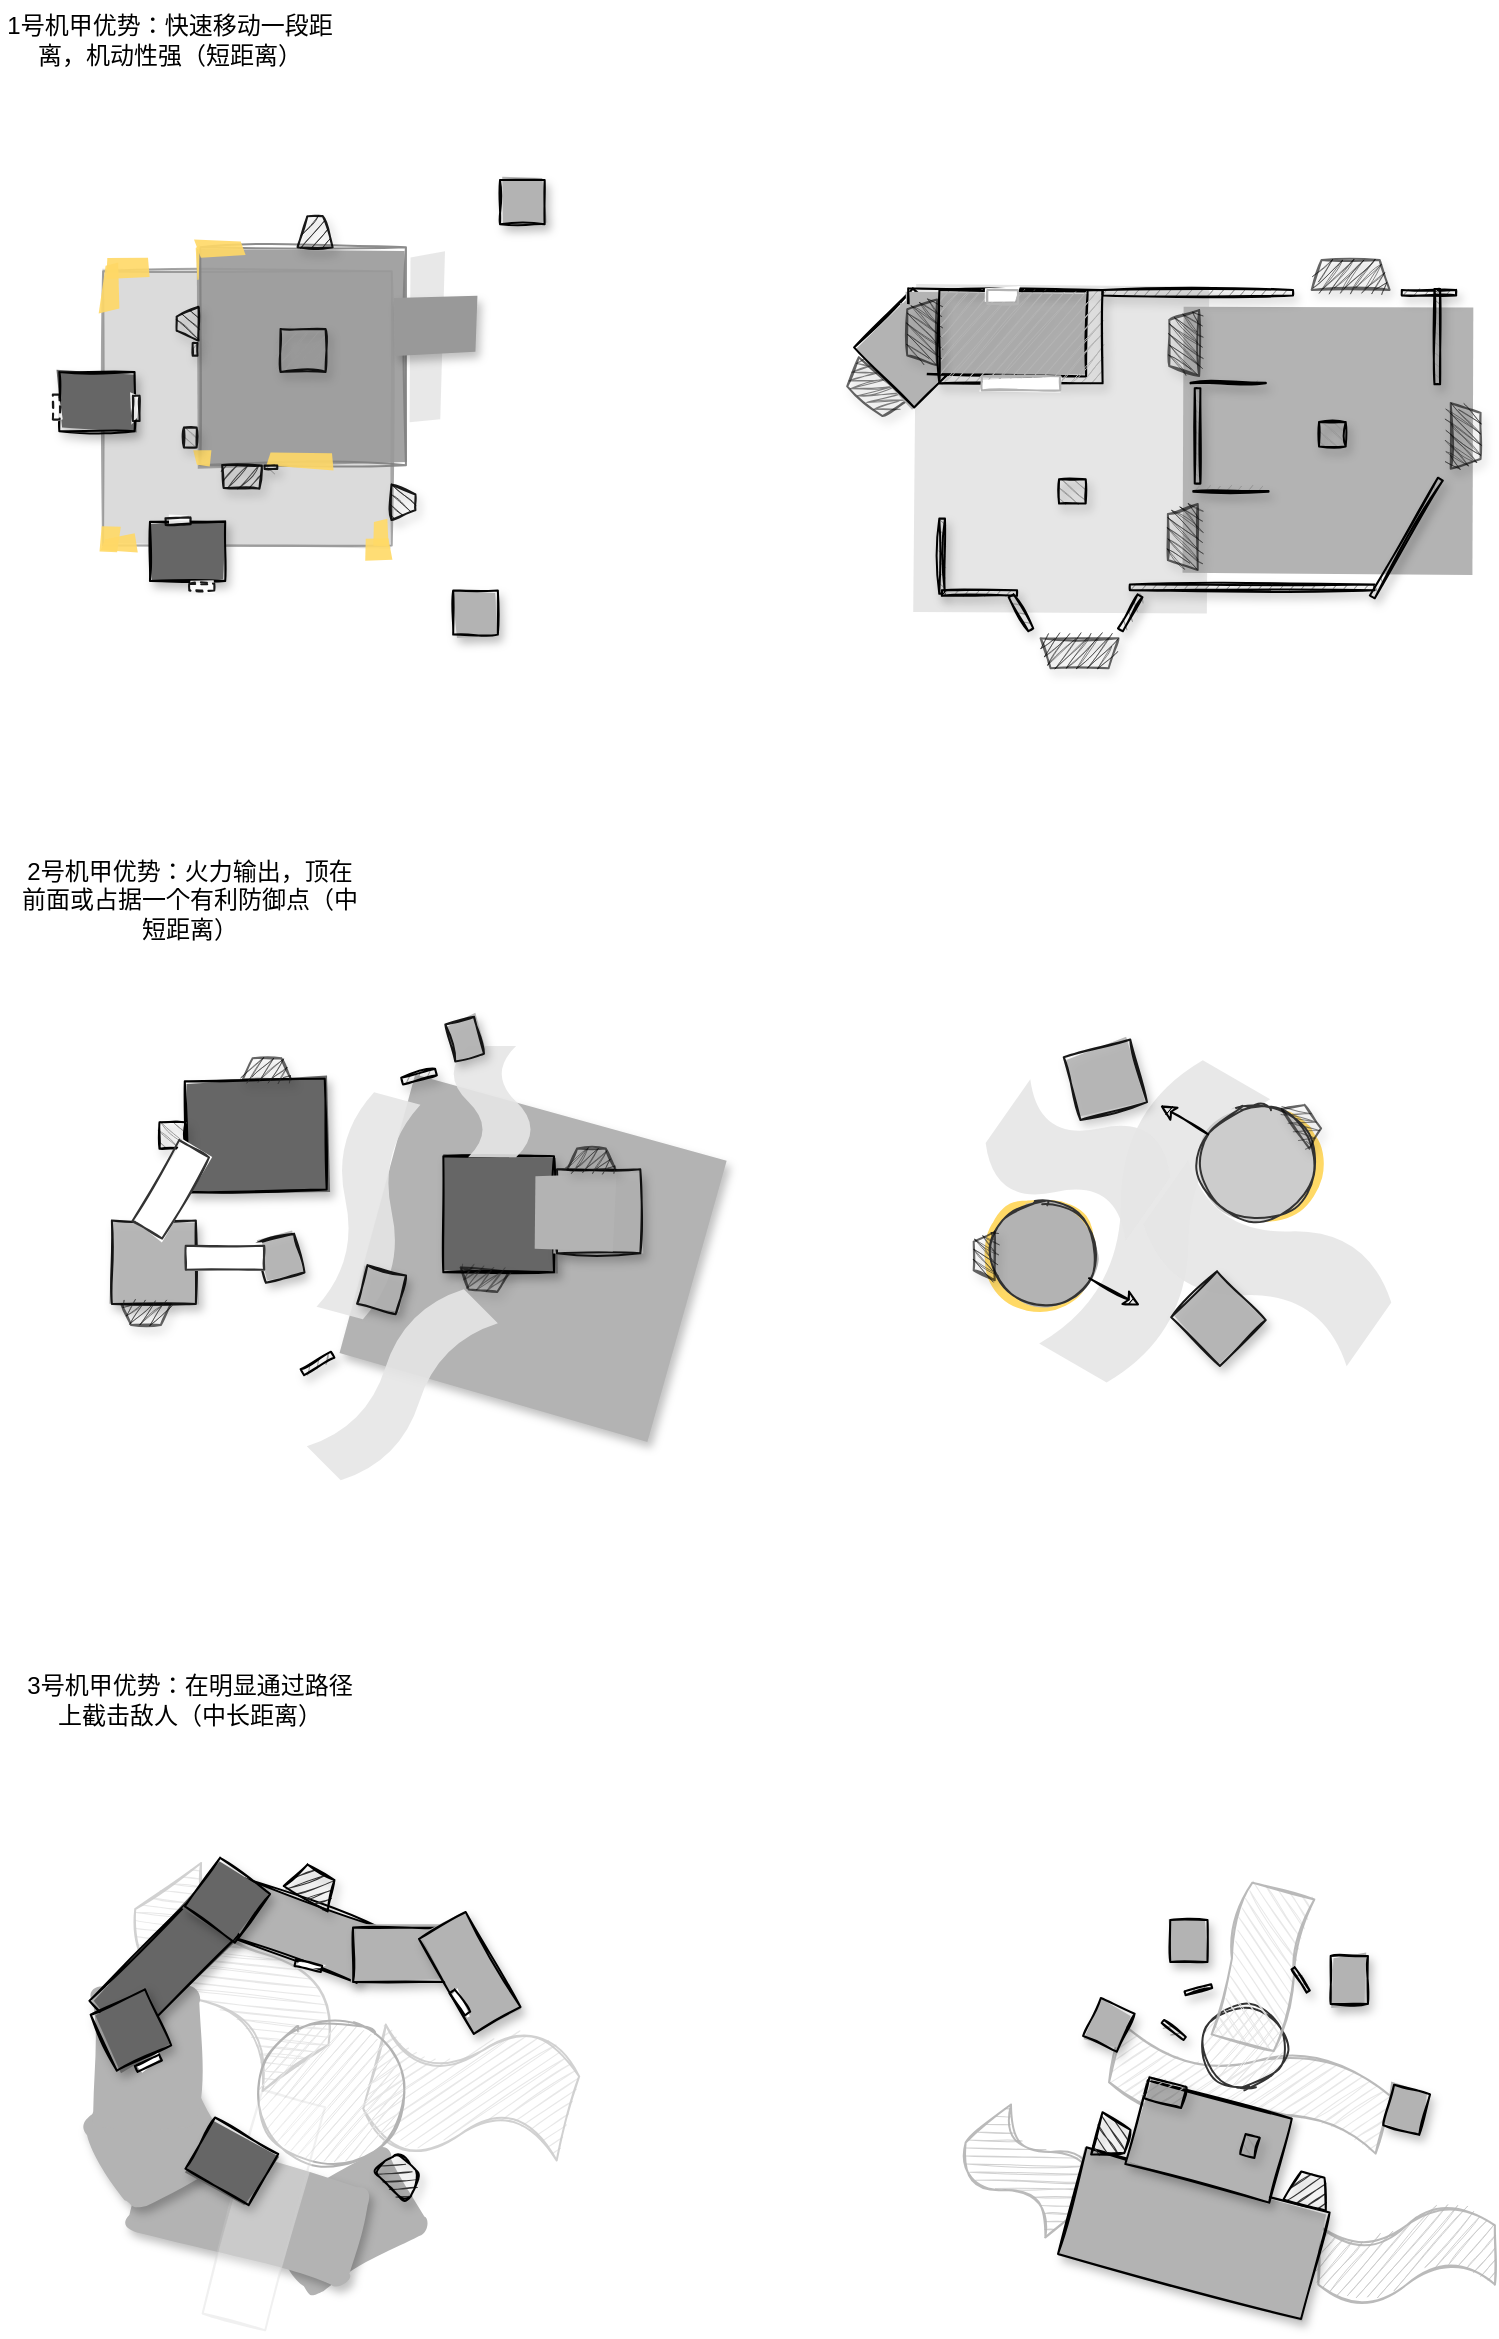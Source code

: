 <mxfile version="13.10.3" type="github">
  <diagram id="uRrmPMn6hUeJW47O7ZRB" name="Page-1">
    <mxGraphModel dx="654" dy="363" grid="1" gridSize="10" guides="1" tooltips="1" connect="1" arrows="1" fold="1" page="1" pageScale="1" pageWidth="850" pageHeight="1100" math="0" shadow="0">
      <root>
        <mxCell id="0" />
        <mxCell id="1" parent="0" />
        <mxCell id="pdZLlbREcnwkes0TjbXj-19" value="3号机甲优势：在明显通过路径上截击敌人（中长距离）" style="text;html=1;strokeColor=none;fillColor=none;align=center;verticalAlign=middle;whiteSpace=wrap;rounded=0;" parent="1" vertex="1">
          <mxGeometry x="50" y="920" width="170" height="40" as="geometry" />
        </mxCell>
        <mxCell id="pdZLlbREcnwkes0TjbXj-83" value="1号机甲优势：快速移动一段距离，机动性强（短距离）" style="text;html=1;strokeColor=none;fillColor=none;align=center;verticalAlign=middle;whiteSpace=wrap;rounded=0;" parent="1" vertex="1">
          <mxGeometry x="40" y="90" width="170" height="40" as="geometry" />
        </mxCell>
        <mxCell id="pdZLlbREcnwkes0TjbXj-182" value="" style="group" parent="1" vertex="1" connectable="0">
          <mxGeometry x="66.33" y="158.08" width="453.67" height="311.92" as="geometry" />
        </mxCell>
        <mxCell id="pdZLlbREcnwkes0TjbXj-73" value="" style="rounded=0;whiteSpace=wrap;html=1;sketch=1;fillStyle=solid;shadow=0;strokeWidth=1;fillColor=#CCCCCC;strokeColor=#808080;rotation=0;opacity=70;" parent="pdZLlbREcnwkes0TjbXj-182" vertex="1">
          <mxGeometry x="25.203" y="67.601" width="144.336" height="137.049" as="geometry" />
        </mxCell>
        <mxCell id="pdZLlbREcnwkes0TjbXj-84" value="" style="shape=trapezoid;perimeter=trapezoidPerimeter;whiteSpace=wrap;html=1;fixedSize=1;strokeWidth=1;sketch=1;shadow=1;rotation=90;fillStyle=hachure;size=4.945;fillColor=#333333;opacity=90;" parent="pdZLlbREcnwkes0TjbXj-182" vertex="1">
          <mxGeometry x="166.539" y="177.079" width="17.723" height="11.984" as="geometry" />
        </mxCell>
        <mxCell id="pdZLlbREcnwkes0TjbXj-88" value="" style="rounded=0;whiteSpace=wrap;html=1;sketch=1;fillStyle=solid;shadow=1;strokeWidth=1;fillColor=#666666;" parent="pdZLlbREcnwkes0TjbXj-182" vertex="1">
          <mxGeometry x="3.317" y="117.889" width="37.641" height="29.601" as="geometry" />
        </mxCell>
        <mxCell id="pdZLlbREcnwkes0TjbXj-89" value="" style="rounded=0;whiteSpace=wrap;html=1;sketch=1;fillStyle=solid;shadow=1;strokeWidth=1;fillColor=#666666;" parent="pdZLlbREcnwkes0TjbXj-182" vertex="1">
          <mxGeometry x="48.645" y="192.802" width="37.641" height="29.601" as="geometry" />
        </mxCell>
        <mxCell id="pdZLlbREcnwkes0TjbXj-93" value="" style="rounded=0;whiteSpace=wrap;html=1;sketch=1;fillStyle=solid;shadow=0;strokeWidth=1;strokeColor=#808080;rotation=0;opacity=90;fillColor=#999999;" parent="pdZLlbREcnwkes0TjbXj-182" vertex="1">
          <mxGeometry x="73.77" y="55.529" width="102.873" height="109.015" as="geometry" />
        </mxCell>
        <mxCell id="pdZLlbREcnwkes0TjbXj-91" value="" style="shape=trapezoid;perimeter=trapezoidPerimeter;whiteSpace=wrap;html=1;fixedSize=1;strokeWidth=1;sketch=1;shadow=1;rotation=-90;fillStyle=hachure;size=4.945;fillColor=#333333;opacity=90;" parent="pdZLlbREcnwkes0TjbXj-182" vertex="1">
          <mxGeometry x="59.03" y="88.275" width="16.871" height="10.974" as="geometry" />
        </mxCell>
        <mxCell id="pdZLlbREcnwkes0TjbXj-94" value="" style="shape=trapezoid;perimeter=trapezoidPerimeter;whiteSpace=wrap;html=1;fixedSize=1;strokeWidth=1;sketch=1;shadow=1;rotation=-179;fillStyle=hachure;size=0.959;fillColor=#333333;opacity=90;" parent="pdZLlbREcnwkes0TjbXj-182" vertex="1">
          <mxGeometry x="84.641" y="164.543" width="19.819" height="11.537" as="geometry" />
        </mxCell>
        <mxCell id="pdZLlbREcnwkes0TjbXj-97" value="" style="shape=trapezoid;perimeter=trapezoidPerimeter;whiteSpace=wrap;html=1;fixedSize=1;strokeWidth=1;sketch=1;shadow=1;rotation=0;fillStyle=hachure;size=4.945;fillColor=#333333;opacity=90;" parent="pdZLlbREcnwkes0TjbXj-182" vertex="1">
          <mxGeometry x="122.43" y="40" width="17.57" height="15.53" as="geometry" />
        </mxCell>
        <mxCell id="pdZLlbREcnwkes0TjbXj-98" value="" style="rounded=0;whiteSpace=wrap;html=1;shadow=0;sketch=1;rotation=90;opacity=90;fillStyle=solid;fillColor=#FFFFFF;dashed=1;" parent="pdZLlbREcnwkes0TjbXj-182" vertex="1">
          <mxGeometry x="-4.497" y="133.75" width="12.545" height="3.389" as="geometry" />
        </mxCell>
        <mxCell id="pdZLlbREcnwkes0TjbXj-99" value="" style="rounded=0;whiteSpace=wrap;html=1;shadow=0;sketch=1;rotation=-180;opacity=90;fillStyle=solid;fillColor=#FFFFFF;dashed=1;" parent="pdZLlbREcnwkes0TjbXj-182" vertex="1">
          <mxGeometry x="68.293" y="223.758" width="12.545" height="3.389" as="geometry" />
        </mxCell>
        <mxCell id="pdZLlbREcnwkes0TjbXj-101" value="" style="rounded=0;whiteSpace=wrap;html=1;shadow=0;sketch=1;strokeColor=none;rotation=-90;fillStyle=solid;opacity=90;fillColor=#E6E6E6;" parent="pdZLlbREcnwkes0TjbXj-182" vertex="1">
          <mxGeometry x="144.677" y="92.809" width="84.091" height="17.285" as="geometry" />
        </mxCell>
        <mxCell id="pdZLlbREcnwkes0TjbXj-87" value="" style="rounded=0;whiteSpace=wrap;html=1;shadow=1;sketch=1;fillStyle=solid;strokeWidth=1;fillColor=#999999;strokeColor=none;" parent="pdZLlbREcnwkes0TjbXj-182" vertex="1">
          <mxGeometry x="169.539" y="80.202" width="42.621" height="29.553" as="geometry" />
        </mxCell>
        <mxCell id="pdZLlbREcnwkes0TjbXj-102" value="" style="rounded=0;whiteSpace=wrap;html=1;shadow=0;sketch=1;rotation=0;fillStyle=solid;strokeColor=none;fillColor=#FFD966;opacity=90;" parent="pdZLlbREcnwkes0TjbXj-182" vertex="1">
          <mxGeometry x="25.338" y="62.307" width="23.442" height="8.751" as="geometry" />
        </mxCell>
        <mxCell id="pdZLlbREcnwkes0TjbXj-103" value="" style="rounded=0;whiteSpace=wrap;html=1;shadow=0;sketch=1;rotation=90;fillStyle=solid;strokeColor=none;fillColor=#FFD966;opacity=90;" parent="pdZLlbREcnwkes0TjbXj-182" vertex="1">
          <mxGeometry x="17.517" y="71.058" width="23.442" height="8.751" as="geometry" />
        </mxCell>
        <mxCell id="pdZLlbREcnwkes0TjbXj-106" value="" style="rounded=0;whiteSpace=wrap;html=1;shadow=0;sketch=1;rotation=90;fillStyle=solid;strokeColor=none;fillColor=#FFD966;opacity=90;" parent="pdZLlbREcnwkes0TjbXj-182" vertex="1">
          <mxGeometry x="22.497" y="197.554" width="13.49" height="8.751" as="geometry" />
        </mxCell>
        <mxCell id="pdZLlbREcnwkes0TjbXj-107" value="" style="rounded=0;whiteSpace=wrap;html=1;shadow=0;sketch=1;rotation=-1;fillStyle=solid;strokeColor=none;fillColor=#FFD966;opacity=90;" parent="pdZLlbREcnwkes0TjbXj-182" vertex="1">
          <mxGeometry x="24.621" y="199.634" width="17.056" height="8.751" as="geometry" />
        </mxCell>
        <mxCell id="pdZLlbREcnwkes0TjbXj-108" value="" style="rounded=0;whiteSpace=wrap;html=1;shadow=0;sketch=1;rotation=90;fillStyle=solid;strokeColor=none;fillColor=#FFD966;opacity=90;" parent="pdZLlbREcnwkes0TjbXj-182" vertex="1">
          <mxGeometry x="71.14" y="157.43" width="7.71" height="8.75" as="geometry" />
        </mxCell>
        <mxCell id="pdZLlbREcnwkes0TjbXj-109" value="" style="rounded=0;whiteSpace=wrap;html=1;shadow=0;sketch=1;rotation=0;fillStyle=solid;strokeColor=none;fillColor=#FFD966;opacity=90;" parent="pdZLlbREcnwkes0TjbXj-182" vertex="1">
          <mxGeometry x="108.27" y="160" width="31.73" height="6.18" as="geometry" />
        </mxCell>
        <mxCell id="pdZLlbREcnwkes0TjbXj-110" value="" style="rounded=0;whiteSpace=wrap;html=1;shadow=0;sketch=1;rotation=0;fillStyle=solid;strokeColor=none;fillColor=#FFD966;opacity=90;" parent="pdZLlbREcnwkes0TjbXj-182" vertex="1">
          <mxGeometry x="72.44" y="52.41" width="23.44" height="6.44" as="geometry" />
        </mxCell>
        <mxCell id="pdZLlbREcnwkes0TjbXj-111" value="" style="rounded=0;whiteSpace=wrap;html=1;shadow=0;sketch=1;rotation=90;fillStyle=solid;strokeColor=none;fillColor=#FFD966;opacity=90;" parent="pdZLlbREcnwkes0TjbXj-182" vertex="1">
          <mxGeometry x="63.83" y="62.31" width="18.8" height="3.47" as="geometry" />
        </mxCell>
        <mxCell id="pdZLlbREcnwkes0TjbXj-112" value="" style="rounded=0;whiteSpace=wrap;html=1;shadow=0;sketch=1;rotation=-1;fillStyle=solid;strokeColor=none;fillColor=#FFD966;opacity=90;" parent="pdZLlbREcnwkes0TjbXj-182" vertex="1">
          <mxGeometry x="155.332" y="201.471" width="14.207" height="8.751" as="geometry" />
        </mxCell>
        <mxCell id="pdZLlbREcnwkes0TjbXj-113" value="" style="rounded=0;whiteSpace=wrap;html=1;shadow=0;sketch=1;rotation=90;fillStyle=solid;strokeColor=none;fillColor=#FFD966;opacity=90;" parent="pdZLlbREcnwkes0TjbXj-182" vertex="1">
          <mxGeometry x="157.819" y="195.235" width="14.207" height="8.751" as="geometry" />
        </mxCell>
        <mxCell id="pdZLlbREcnwkes0TjbXj-115" value="" style="rounded=0;whiteSpace=wrap;html=1;shadow=1;glass=0;sketch=1;strokeColor=#000000;fillColor=#999999;gradientColor=none;rotation=-90;direction=west;opacity=90;" parent="pdZLlbREcnwkes0TjbXj-182" vertex="1">
          <mxGeometry x="108.27" y="162.38" width="1.73" height="6.38" as="geometry" />
        </mxCell>
        <mxCell id="pdZLlbREcnwkes0TjbXj-116" value="" style="rounded=0;whiteSpace=wrap;html=1;shadow=1;glass=0;sketch=1;strokeColor=#000000;fillColor=#999999;gradientColor=none;rotation=0;direction=west;opacity=90;" parent="pdZLlbREcnwkes0TjbXj-182" vertex="1">
          <mxGeometry x="70" y="103.38" width="2.44" height="6.38" as="geometry" />
        </mxCell>
        <mxCell id="pdZLlbREcnwkes0TjbXj-117" value="" style="rounded=0;whiteSpace=wrap;html=1;shadow=1;glass=0;sketch=1;strokeColor=#000000;fillColor=#999999;gradientColor=none;rotation=0;direction=west;opacity=90;" parent="pdZLlbREcnwkes0TjbXj-182" vertex="1">
          <mxGeometry x="113.947" y="96.402" width="22.511" height="21.487" as="geometry" />
        </mxCell>
        <mxCell id="pdZLlbREcnwkes0TjbXj-127" value="" style="rounded=0;whiteSpace=wrap;html=1;shadow=0;sketch=1;rotation=90;opacity=90;fillStyle=solid;fillColor=#FFFFFF;" parent="pdZLlbREcnwkes0TjbXj-182" vertex="1">
          <mxGeometry x="35.518" y="134.428" width="12.545" height="3.389" as="geometry" />
        </mxCell>
        <mxCell id="pdZLlbREcnwkes0TjbXj-128" value="" style="rounded=0;whiteSpace=wrap;html=1;shadow=0;sketch=1;rotation=-2;opacity=90;fillStyle=solid;fillColor=#FFFFFF;" parent="pdZLlbREcnwkes0TjbXj-182" vertex="1">
          <mxGeometry x="56.43" y="190.829" width="12.545" height="3.389" as="geometry" />
        </mxCell>
        <mxCell id="en0ENhp2r74Tzq42o4tC-1" value="" style="rounded=0;whiteSpace=wrap;html=1;sketch=1;fillStyle=solid;shadow=1;strokeWidth=1;fillColor=#B3B3B3;" vertex="1" parent="pdZLlbREcnwkes0TjbXj-182">
          <mxGeometry x="200.26" y="227.15" width="22.33" height="22.08" as="geometry" />
        </mxCell>
        <mxCell id="en0ENhp2r74Tzq42o4tC-88" value="" style="rounded=0;whiteSpace=wrap;html=1;shadow=1;glass=0;sketch=1;strokeColor=#000000;fillColor=#999999;gradientColor=none;rotation=90;direction=west;opacity=90;" vertex="1" parent="pdZLlbREcnwkes0TjbXj-182">
          <mxGeometry x="63.829" y="147.492" width="9.945" height="6.378" as="geometry" />
        </mxCell>
        <mxCell id="pdZLlbREcnwkes0TjbXj-183" value="" style="group" parent="1" vertex="1" connectable="0">
          <mxGeometry x="66.33" y="599.999" width="349.67" height="208.731" as="geometry" />
        </mxCell>
        <mxCell id="en0ENhp2r74Tzq42o4tC-96" value="" style="rounded=0;whiteSpace=wrap;html=1;sketch=1;fillStyle=solid;shadow=1;strokeWidth=1;fillColor=#B3B3B3;glass=0;strokeColor=none;rotation=15;" vertex="1" parent="pdZLlbREcnwkes0TjbXj-183">
          <mxGeometry x="159.5" y="47.16" width="160" height="144" as="geometry" />
        </mxCell>
        <mxCell id="pdZLlbREcnwkes0TjbXj-143" value="" style="shape=tape;whiteSpace=wrap;html=1;shadow=0;opacity=90;rotation=105;strokeColor=none;fillColor=#E6E6E6;" parent="pdZLlbREcnwkes0TjbXj-183" vertex="1">
          <mxGeometry x="102.37" y="72.861" width="111.08" height="40" as="geometry" />
        </mxCell>
        <mxCell id="pdZLlbREcnwkes0TjbXj-130" value="" style="rounded=0;whiteSpace=wrap;html=1;sketch=1;fillStyle=solid;shadow=1;strokeWidth=1;fillColor=#666666;rotation=-1;" parent="pdZLlbREcnwkes0TjbXj-183" vertex="1">
          <mxGeometry x="66.53" y="30.001" width="70" height="55.33" as="geometry" />
        </mxCell>
        <mxCell id="pdZLlbREcnwkes0TjbXj-146" value="" style="shape=trapezoid;perimeter=trapezoidPerimeter;whiteSpace=wrap;html=1;fixedSize=1;strokeWidth=1;sketch=1;shadow=1;rotation=0;fillStyle=zigzag;size=4.945;fillColor=#333333;opacity=60;" parent="pdZLlbREcnwkes0TjbXj-183" vertex="1">
          <mxGeometry x="95.02" y="19.091" width="24.23" height="10.55" as="geometry" />
        </mxCell>
        <mxCell id="pdZLlbREcnwkes0TjbXj-159" value="" style="rounded=0;whiteSpace=wrap;html=1;sketch=1;fillStyle=solid;shadow=1;strokeWidth=1;fillColor=#666666;rotation=-90;" parent="pdZLlbREcnwkes0TjbXj-183" vertex="1">
          <mxGeometry x="194" y="69.5" width="58" height="55.33" as="geometry" />
        </mxCell>
        <mxCell id="pdZLlbREcnwkes0TjbXj-164" value="" style="shape=trapezoid;perimeter=trapezoidPerimeter;whiteSpace=wrap;html=1;fixedSize=1;strokeWidth=1;sketch=1;shadow=1;rotation=-175;fillStyle=zigzag;size=4.945;fillColor=#333333;opacity=60;" parent="pdZLlbREcnwkes0TjbXj-183" vertex="1">
          <mxGeometry x="203.5" y="124.826" width="24.23" height="10.55" as="geometry" />
        </mxCell>
        <mxCell id="pdZLlbREcnwkes0TjbXj-166" value="" style="rounded=0;whiteSpace=wrap;html=1;sketch=1;fillStyle=solid;shadow=1;strokeWidth=1;fillColor=#B3B3B3;opacity=90;rotation=-90;" parent="pdZLlbREcnwkes0TjbXj-183" vertex="1">
          <mxGeometry x="252.0" y="74.836" width="42" height="41.66" as="geometry" />
        </mxCell>
        <mxCell id="pdZLlbREcnwkes0TjbXj-167" value="" style="rounded=0;whiteSpace=wrap;html=1;shadow=0;sketch=1;strokeColor=none;rotation=-180;fillStyle=solid;fillColor=#B3B3B3;" parent="pdZLlbREcnwkes0TjbXj-183" vertex="1">
          <mxGeometry x="241.5" y="76.2" width="40" height="39.86" as="geometry" />
        </mxCell>
        <mxCell id="pdZLlbREcnwkes0TjbXj-168" value="" style="shape=trapezoid;perimeter=trapezoidPerimeter;whiteSpace=wrap;html=1;fixedSize=1;strokeWidth=1;sketch=1;shadow=1;rotation=0;fillStyle=zigzag;size=4.945;fillColor=#333333;opacity=60;" parent="pdZLlbREcnwkes0TjbXj-183" vertex="1">
          <mxGeometry x="257.27" y="64.286" width="24.23" height="10.55" as="geometry" />
        </mxCell>
        <mxCell id="pdZLlbREcnwkes0TjbXj-172" value="" style="rounded=0;whiteSpace=wrap;html=1;sketch=1;fillStyle=solid;shadow=1;strokeWidth=1;fillColor=#B3B3B3;opacity=90;rotation=-15;" parent="pdZLlbREcnwkes0TjbXj-183" vertex="1">
          <mxGeometry x="103.67" y="109.161" width="20" height="20" as="geometry" />
        </mxCell>
        <mxCell id="pdZLlbREcnwkes0TjbXj-173" value="" style="rounded=0;whiteSpace=wrap;html=1;sketch=1;fillStyle=solid;shadow=1;strokeWidth=1;fillColor=#B3B3B3;opacity=90;rotation=15;" parent="pdZLlbREcnwkes0TjbXj-183" vertex="1">
          <mxGeometry x="154.44" y="124.831" width="20" height="20" as="geometry" />
        </mxCell>
        <mxCell id="pdZLlbREcnwkes0TjbXj-177" value="" style="group;rotation=-180;" parent="pdZLlbREcnwkes0TjbXj-183" vertex="1" connectable="0">
          <mxGeometry x="17.6" y="100.311" width="57.536" height="41.66" as="geometry" />
        </mxCell>
        <mxCell id="pdZLlbREcnwkes0TjbXj-131" value="" style="rounded=0;whiteSpace=wrap;html=1;sketch=1;fillStyle=solid;shadow=1;strokeWidth=1;fillColor=#B3B3B3;opacity=90;rotation=-180;" parent="pdZLlbREcnwkes0TjbXj-177" vertex="1">
          <mxGeometry x="12" width="42" height="41.66" as="geometry" />
        </mxCell>
        <mxCell id="en0ENhp2r74Tzq42o4tC-99" value="" style="rounded=0;whiteSpace=wrap;html=1;shadow=1;glass=0;sketch=1;strokeColor=#000000;fillColor=#999999;gradientColor=none;rotation=-15;direction=west;" vertex="1" parent="pdZLlbREcnwkes0TjbXj-183">
          <mxGeometry x="174.44" y="26.55" width="17.51" height="3.45" as="geometry" />
        </mxCell>
        <mxCell id="en0ENhp2r74Tzq42o4tC-100" value="" style="shape=tape;whiteSpace=wrap;html=1;shadow=0;opacity=90;rotation=90;strokeColor=none;fillColor=#E6E6E6;" vertex="1" parent="pdZLlbREcnwkes0TjbXj-183">
          <mxGeometry x="191.95" y="20.8" width="55.56" height="40" as="geometry" />
        </mxCell>
        <mxCell id="pdZLlbREcnwkes0TjbXj-158" value="" style="rounded=0;whiteSpace=wrap;html=1;sketch=1;fillStyle=solid;shadow=1;strokeWidth=1;fillColor=#B3B3B3;opacity=90;rotation=-15;" parent="pdZLlbREcnwkes0TjbXj-183" vertex="1">
          <mxGeometry x="198.55" width="14.9" height="19.09" as="geometry" />
        </mxCell>
        <mxCell id="en0ENhp2r74Tzq42o4tC-101" value="" style="rounded=0;whiteSpace=wrap;html=1;shadow=1;glass=0;sketch=1;strokeColor=#000000;fillColor=#999999;gradientColor=none;rotation=-90;direction=west;" vertex="1" parent="pdZLlbREcnwkes0TjbXj-183">
          <mxGeometry x="53.29" y="51.29" width="13.24" height="13" as="geometry" />
        </mxCell>
        <mxCell id="en0ENhp2r74Tzq42o4tC-98" value="" style="rounded=0;whiteSpace=wrap;html=1;shadow=0;sketch=1;rotation=-240;glass=0;strokeColor=#333333;strokeWidth=1;fillColor=#FFFFFF;" vertex="1" parent="pdZLlbREcnwkes0TjbXj-183">
          <mxGeometry x="35.57" y="76.05" width="46.85" height="17.24" as="geometry" />
        </mxCell>
        <mxCell id="en0ENhp2r74Tzq42o4tC-102" value="" style="rounded=0;whiteSpace=wrap;html=1;shadow=0;sketch=1;rotation=-180;glass=0;strokeColor=#333333;strokeWidth=1;fillColor=#FFFFFF;" vertex="1" parent="pdZLlbREcnwkes0TjbXj-183">
          <mxGeometry x="66.53" y="112.86" width="39.25" height="11.97" as="geometry" />
        </mxCell>
        <mxCell id="en0ENhp2r74Tzq42o4tC-103" value="" style="shape=tape;whiteSpace=wrap;html=1;shadow=0;opacity=90;rotation=-225;strokeColor=none;fillColor=#E6E6E6;" vertex="1" parent="pdZLlbREcnwkes0TjbXj-183">
          <mxGeometry x="119.29" y="162.371" width="111.08" height="40" as="geometry" />
        </mxCell>
        <mxCell id="en0ENhp2r74Tzq42o4tC-104" value="" style="rounded=0;whiteSpace=wrap;html=1;shadow=1;glass=0;sketch=1;strokeColor=#000000;fillColor=#999999;gradientColor=none;rotation=-210;direction=west;" vertex="1" parent="pdZLlbREcnwkes0TjbXj-183">
          <mxGeometry x="123.67" y="170" width="17.51" height="3.45" as="geometry" />
        </mxCell>
        <mxCell id="en0ENhp2r74Tzq42o4tC-2" value="" style="rounded=0;whiteSpace=wrap;html=1;sketch=1;fillStyle=solid;shadow=1;strokeWidth=1;fillColor=#B3B3B3;" vertex="1" parent="1">
          <mxGeometry x="290" y="180" width="22.33" height="22.08" as="geometry" />
        </mxCell>
        <mxCell id="en0ENhp2r74Tzq42o4tC-3" value="" style="group;rotation=-180;" vertex="1" connectable="0" parent="1">
          <mxGeometry x="480" y="1040" width="285.22" height="206.41" as="geometry" />
        </mxCell>
        <mxCell id="pdZLlbREcnwkes0TjbXj-196" value="" style="shape=tape;whiteSpace=wrap;html=1;shadow=0;opacity=90;rotation=-130;fillColor=#CCCCCC;sketch=1;strokeColor=#B3B3B3;" parent="en0ENhp2r74Tzq42o4tC-3" vertex="1">
          <mxGeometry x="43.09" y="110.83" width="62.01" height="49.3" as="geometry" />
        </mxCell>
        <mxCell id="pdZLlbREcnwkes0TjbXj-190" value="" style="shape=tape;whiteSpace=wrap;html=1;shadow=0;opacity=90;rotation=-180;fillColor=#CCCCCC;sketch=1;strokeColor=#B3B3B3;" parent="en0ENhp2r74Tzq42o4tC-3" vertex="1">
          <mxGeometry x="219.16" y="152.83" width="88.307" height="49.302" as="geometry" />
        </mxCell>
        <mxCell id="pdZLlbREcnwkes0TjbXj-184" value="" style="shape=tape;whiteSpace=wrap;html=1;shadow=0;opacity=90;rotation=15;fillColor=#E6E6E6;sketch=1;strokeColor=#B3B3B3;" parent="en0ENhp2r74Tzq42o4tC-3" vertex="1">
          <mxGeometry x="116" y="70" width="138.001" height="49.302" as="geometry" />
        </mxCell>
        <mxCell id="pdZLlbREcnwkes0TjbXj-189" value="" style="rounded=0;whiteSpace=wrap;html=1;sketch=1;fillStyle=solid;shadow=1;strokeWidth=1;fillColor=#B3B3B3;rotation=-165;" parent="en0ENhp2r74Tzq42o4tC-3" vertex="1">
          <mxGeometry x="94" y="139" width="125.81" height="55.18" as="geometry" />
        </mxCell>
        <mxCell id="pdZLlbREcnwkes0TjbXj-197" value="" style="rounded=0;whiteSpace=wrap;html=1;sketch=1;fillStyle=solid;shadow=1;strokeWidth=1;fillColor=#B3B3B3;rotation=-165;" parent="en0ENhp2r74Tzq42o4tC-3" vertex="1">
          <mxGeometry x="254" y="94.42" width="18.635" height="20.953" as="geometry" />
        </mxCell>
        <mxCell id="pdZLlbREcnwkes0TjbXj-198" value="" style="rounded=0;whiteSpace=wrap;html=1;sketch=1;fillStyle=solid;shadow=1;strokeWidth=1;fillColor=#B3B3B3;rotation=-155;" parent="en0ENhp2r74Tzq42o4tC-3" vertex="1">
          <mxGeometry x="105.1" y="51.95" width="18.635" height="20.953" as="geometry" />
        </mxCell>
        <mxCell id="pdZLlbREcnwkes0TjbXj-202" value="" style="rounded=0;whiteSpace=wrap;html=1;sketch=1;fillStyle=solid;shadow=1;strokeWidth=1;fillColor=#B3B3B3;rotation=-180;" parent="en0ENhp2r74Tzq42o4tC-3" vertex="1">
          <mxGeometry x="145.13" y="10.0" width="18.635" height="20.953" as="geometry" />
        </mxCell>
        <mxCell id="pdZLlbREcnwkes0TjbXj-203" value="" style="rounded=0;whiteSpace=wrap;html=1;sketch=1;fillStyle=solid;shadow=1;strokeWidth=1;fillColor=#B3B3B3;rotation=-180;" parent="en0ENhp2r74Tzq42o4tC-3" vertex="1">
          <mxGeometry x="225.33" y="28.01" width="18.64" height="23.94" as="geometry" />
        </mxCell>
        <mxCell id="pdZLlbREcnwkes0TjbXj-205" value="" style="rounded=0;whiteSpace=wrap;html=1;sketch=1;fillStyle=solid;shadow=1;strokeWidth=1;fillColor=#B3B3B3;rotation=-165;" parent="en0ENhp2r74Tzq42o4tC-3" vertex="1">
          <mxGeometry x="127" y="99" width="74.542" height="43.422" as="geometry" />
        </mxCell>
        <mxCell id="pdZLlbREcnwkes0TjbXj-207" value="" style="rounded=0;whiteSpace=wrap;html=1;shadow=1;glass=0;sketch=1;strokeColor=#000000;fillColor=#999999;gradientColor=none;rotation=105;direction=west;" parent="en0ENhp2r74Tzq42o4tC-3" vertex="1">
          <mxGeometry x="179.81" y="119.3" width="10.39" height="7.36" as="geometry" />
        </mxCell>
        <mxCell id="pdZLlbREcnwkes0TjbXj-208" value="" style="rounded=0;whiteSpace=wrap;html=1;shadow=1;glass=0;sketch=1;strokeColor=#000000;fillColor=#999999;gradientColor=none;rotation=15;direction=west;" parent="en0ENhp2r74Tzq42o4tC-3" vertex="1">
          <mxGeometry x="132.99" y="90.95" width="19.25" height="10.73" as="geometry" />
        </mxCell>
        <mxCell id="en0ENhp2r74Tzq42o4tC-90" value="" style="shape=trapezoid;perimeter=trapezoidPerimeter;whiteSpace=wrap;html=1;fixedSize=1;strokeWidth=1;sketch=1;shadow=1;rotation=105;fillStyle=hachure;size=4.945;fillColor=#333333;rounded=0;glass=0;" vertex="1" parent="en0ENhp2r74Tzq42o4tC-3">
          <mxGeometry x="105.1" y="110.83" width="21.9" height="15.83" as="geometry" />
        </mxCell>
        <mxCell id="en0ENhp2r74Tzq42o4tC-91" value="" style="shape=trapezoid;perimeter=trapezoidPerimeter;whiteSpace=wrap;html=1;fixedSize=1;strokeWidth=1;sketch=1;shadow=1;rotation=15;fillStyle=hachure;size=4.945;fillColor=#333333;rounded=0;glass=0;" vertex="1" parent="en0ENhp2r74Tzq42o4tC-3">
          <mxGeometry x="203.43" y="137" width="21.9" height="15.83" as="geometry" />
        </mxCell>
        <mxCell id="pdZLlbREcnwkes0TjbXj-195" value="" style="ellipse;whiteSpace=wrap;html=1;aspect=fixed;shadow=0;sketch=1;fillStyle=hachure;fillColor=#E6E6E6;rotation=-180;strokeColor=#333333;" parent="en0ENhp2r74Tzq42o4tC-3" vertex="1">
          <mxGeometry x="160.96" y="51.95" width="42.473" height="42.473" as="geometry" />
        </mxCell>
        <mxCell id="pdZLlbREcnwkes0TjbXj-194" value="" style="shape=tape;whiteSpace=wrap;html=1;shadow=0;opacity=90;rotation=-75;fillColor=#E6E6E6;size=0.131;sketch=1;strokeColor=#B3B3B3;" parent="en0ENhp2r74Tzq42o4tC-3" vertex="1">
          <mxGeometry x="152.24" y="14.97" width="78.47" height="36.98" as="geometry" />
        </mxCell>
        <mxCell id="en0ENhp2r74Tzq42o4tC-93" value="" style="rounded=0;whiteSpace=wrap;html=1;shadow=1;glass=0;sketch=1;strokeColor=#000000;fillColor=#999999;gradientColor=none;rotation=-195;direction=west;" vertex="1" parent="en0ENhp2r74Tzq42o4tC-3">
          <mxGeometry x="152.29" y="43.88" width="13.8" height="1.95" as="geometry" />
        </mxCell>
        <mxCell id="en0ENhp2r74Tzq42o4tC-95" value="" style="rounded=0;whiteSpace=wrap;html=1;shadow=1;glass=0;sketch=1;strokeColor=#000000;fillColor=#999999;gradientColor=none;rotation=57;direction=west;" vertex="1" parent="en0ENhp2r74Tzq42o4tC-3">
          <mxGeometry x="203.43" y="39.01" width="13.8" height="1.95" as="geometry" />
        </mxCell>
        <mxCell id="en0ENhp2r74Tzq42o4tC-52" value="" style="group" vertex="1" connectable="0" parent="1">
          <mxGeometry x="460" y="220" width="320" height="204.1" as="geometry" />
        </mxCell>
        <mxCell id="en0ENhp2r74Tzq42o4tC-26" value="" style="rounded=0;whiteSpace=wrap;html=1;shadow=0;sketch=1;strokeColor=none;rotation=-90;fillStyle=solid;glass=0;fillColor=#E6E6E6;" vertex="1" parent="en0ENhp2r74Tzq42o4tC-52">
          <mxGeometry x="28.879" y="22.209" width="163.701" height="145.434" as="geometry" />
        </mxCell>
        <mxCell id="en0ENhp2r74Tzq42o4tC-50" value="" style="rounded=0;whiteSpace=wrap;html=1;shadow=0;sketch=1;strokeColor=none;rotation=-90;fillStyle=solid;glass=0;fillColor=#B3B3B3;" vertex="1" parent="en0ENhp2r74Tzq42o4tC-52">
          <mxGeometry x="175.31" y="17.733" width="135.702" height="144.825" as="geometry" />
        </mxCell>
        <mxCell id="en0ENhp2r74Tzq42o4tC-19" value="" style="shape=trapezoid;perimeter=trapezoidPerimeter;whiteSpace=wrap;html=1;fixedSize=1;strokeWidth=1;sketch=1;shadow=1;rotation=-140;fillStyle=zigzag;size=4.945;fillColor=#333333;opacity=60;" vertex="1" parent="en0ENhp2r74Tzq42o4tC-52">
          <mxGeometry x="0.757" y="57.434" width="32.95" height="14.943" as="geometry" />
        </mxCell>
        <mxCell id="en0ENhp2r74Tzq42o4tC-20" value="" style="rounded=0;whiteSpace=wrap;html=1;sketch=1;fillStyle=solid;shadow=0;strokeWidth=1;fillColor=#B3B3B3;glass=0;rotation=-45;" vertex="1" parent="en0ENhp2r74Tzq42o4tC-52">
          <mxGeometry x="15.96" y="22.761" width="41.598" height="42.491" as="geometry" />
        </mxCell>
        <mxCell id="en0ENhp2r74Tzq42o4tC-22" value="" style="rounded=0;whiteSpace=wrap;html=1;sketch=1;fillStyle=solid;shadow=0;strokeWidth=1;fillColor=#B3B3B3;glass=0;rotation=1;" vertex="1" parent="en0ENhp2r74Tzq42o4tC-52">
          <mxGeometry x="33.706" y="14.943" width="89.752" height="42.491" as="geometry" />
        </mxCell>
        <mxCell id="en0ENhp2r74Tzq42o4tC-23" value="" style="rounded=0;whiteSpace=wrap;html=1;shadow=0;sketch=1;strokeColor=none;rotation=-90;fillStyle=solid;fillColor=#B3B3B3;glass=0;" vertex="1" parent="en0ENhp2r74Tzq42o4tC-52">
          <mxGeometry x="18.761" y="34.531" width="38.729" height="13.98" as="geometry" />
        </mxCell>
        <mxCell id="en0ENhp2r74Tzq42o4tC-24" value="" style="shape=trapezoid;perimeter=trapezoidPerimeter;whiteSpace=wrap;html=1;fixedSize=1;strokeWidth=1;sketch=1;shadow=1;rotation=-90;fillStyle=zigzag;size=4.945;fillColor=#333333;opacity=60;" vertex="1" parent="en0ENhp2r74Tzq42o4tC-52">
          <mxGeometry x="24.609" y="28.724" width="32.95" height="14.943" as="geometry" />
        </mxCell>
        <mxCell id="en0ENhp2r74Tzq42o4tC-25" value="" style="rounded=0;whiteSpace=wrap;html=1;sketch=1;fillStyle=hachure;shadow=1;strokeWidth=1;fillColor=#B3B3B3;glass=0;" vertex="1" parent="en0ENhp2r74Tzq42o4tC-52">
          <mxGeometry x="49.712" y="14.943" width="81.592" height="46.74" as="geometry" />
        </mxCell>
        <mxCell id="en0ENhp2r74Tzq42o4tC-28" value="" style="rounded=0;whiteSpace=wrap;html=1;shadow=0;sketch=1;rotation=-180;glass=0;strokeColor=#B3B3B3;fillColor=#FFFFFF;" vertex="1" parent="en0ENhp2r74Tzq42o4tC-52">
          <mxGeometry x="70.899" y="58.171" width="39.205" height="7.082" as="geometry" />
        </mxCell>
        <mxCell id="en0ENhp2r74Tzq42o4tC-29" value="" style="rounded=0;whiteSpace=wrap;html=1;shadow=0;sketch=1;rotation=-180;glass=0;strokeColor=#B3B3B3;fillColor=#FFFFFF;" vertex="1" parent="en0ENhp2r74Tzq42o4tC-52">
          <mxGeometry x="73.727" y="14.943" width="15.19" height="7.082" as="geometry" />
        </mxCell>
        <mxCell id="en0ENhp2r74Tzq42o4tC-30" value="" style="rounded=0;whiteSpace=wrap;html=1;shadow=1;glass=0;sketch=1;strokeColor=#000000;fillColor=#999999;gradientColor=none;rotation=0;direction=west;" vertex="1" parent="en0ENhp2r74Tzq42o4tC-52">
          <mxGeometry x="131.304" y="14.943" width="95.191" height="2.833" as="geometry" />
        </mxCell>
        <mxCell id="en0ENhp2r74Tzq42o4tC-31" value="" style="rounded=0;whiteSpace=wrap;html=1;shadow=1;glass=0;sketch=1;strokeColor=#000000;fillColor=#999999;gradientColor=none;rotation=0;direction=west;" vertex="1" parent="en0ENhp2r74Tzq42o4tC-52">
          <mxGeometry x="175.269" y="61.343" width="37.628" height="0.34" as="geometry" />
        </mxCell>
        <mxCell id="en0ENhp2r74Tzq42o4tC-32" value="" style="shape=trapezoid;perimeter=trapezoidPerimeter;whiteSpace=wrap;html=1;fixedSize=1;strokeWidth=1;sketch=1;shadow=1;rotation=-90;fillStyle=zigzag;size=4.945;fillColor=#333333;opacity=60;" vertex="1" parent="en0ENhp2r74Tzq42o4tC-52">
          <mxGeometry x="155.632" y="34.05" width="32.95" height="14.943" as="geometry" />
        </mxCell>
        <mxCell id="en0ENhp2r74Tzq42o4tC-33" value="" style="rounded=0;whiteSpace=wrap;html=1;shadow=1;glass=0;sketch=1;strokeColor=#000000;fillColor=#999999;gradientColor=none;rotation=90;direction=west;" vertex="1" parent="en0ENhp2r74Tzq42o4tC-52">
          <mxGeometry x="154.925" y="86.527" width="47.718" height="2.833" as="geometry" />
        </mxCell>
        <mxCell id="en0ENhp2r74Tzq42o4tC-34" value="" style="rounded=0;whiteSpace=wrap;html=1;shadow=1;glass=0;sketch=1;strokeColor=#000000;fillColor=#999999;gradientColor=none;rotation=0;direction=west;" vertex="1" parent="en0ENhp2r74Tzq42o4tC-52">
          <mxGeometry x="176.629" y="115.506" width="37.628" height="0.34" as="geometry" />
        </mxCell>
        <mxCell id="en0ENhp2r74Tzq42o4tC-35" value="" style="rounded=0;whiteSpace=wrap;html=1;shadow=1;glass=0;sketch=1;strokeColor=#000000;fillColor=#999999;gradientColor=none;rotation=90;direction=west;" vertex="1" parent="en0ENhp2r74Tzq42o4tC-52">
          <mxGeometry x="32.251" y="146.666" width="37.614" height="2.833" as="geometry" />
        </mxCell>
        <mxCell id="en0ENhp2r74Tzq42o4tC-36" value="" style="rounded=0;whiteSpace=wrap;html=1;shadow=1;glass=0;sketch=1;strokeColor=#000000;fillColor=#999999;gradientColor=none;rotation=0;direction=west;" vertex="1" parent="en0ENhp2r74Tzq42o4tC-52">
          <mxGeometry x="50.909" y="165.079" width="37.614" height="2.833" as="geometry" />
        </mxCell>
        <mxCell id="en0ENhp2r74Tzq42o4tC-37" value="" style="shape=trapezoid;perimeter=trapezoidPerimeter;whiteSpace=wrap;html=1;fixedSize=1;strokeWidth=1;sketch=1;shadow=1;rotation=-90;fillStyle=zigzag;size=4.945;fillColor=#333333;opacity=60;" vertex="1" parent="en0ENhp2r74Tzq42o4tC-52">
          <mxGeometry x="154.925" y="131.029" width="32.95" height="14.943" as="geometry" />
        </mxCell>
        <mxCell id="en0ENhp2r74Tzq42o4tC-39" value="" style="rounded=0;whiteSpace=wrap;html=1;shadow=1;glass=0;sketch=1;strokeColor=#000000;fillColor=#999999;gradientColor=none;rotation=0;direction=west;" vertex="1" parent="en0ENhp2r74Tzq42o4tC-52">
          <mxGeometry x="280.89" y="14.943" width="27.197" height="2.833" as="geometry" />
        </mxCell>
        <mxCell id="en0ENhp2r74Tzq42o4tC-40" value="" style="rounded=0;whiteSpace=wrap;html=1;shadow=1;glass=0;sketch=1;strokeColor=#000000;fillColor=#999999;gradientColor=none;rotation=0;direction=west;" vertex="1" parent="en0ENhp2r74Tzq42o4tC-52">
          <mxGeometry x="144.903" y="162.246" width="122.388" height="2.833" as="geometry" />
        </mxCell>
        <mxCell id="en0ENhp2r74Tzq42o4tC-41" value="" style="rounded=0;whiteSpace=wrap;html=1;shadow=1;glass=0;sketch=1;strokeColor=#000000;fillColor=#999999;gradientColor=none;rotation=60;direction=west;" vertex="1" parent="en0ENhp2r74Tzq42o4tC-52">
          <mxGeometry x="80.69" y="174.993" width="19.609" height="2.833" as="geometry" />
        </mxCell>
        <mxCell id="en0ENhp2r74Tzq42o4tC-42" value="" style="rounded=0;whiteSpace=wrap;html=1;shadow=1;glass=0;sketch=1;strokeColor=#000000;fillColor=#999999;gradientColor=none;rotation=120;direction=west;" vertex="1" parent="en0ENhp2r74Tzq42o4tC-52">
          <mxGeometry x="135.316" y="174.993" width="19.609" height="2.833" as="geometry" />
        </mxCell>
        <mxCell id="en0ENhp2r74Tzq42o4tC-44" value="" style="rounded=0;whiteSpace=wrap;html=1;shadow=1;glass=0;sketch=1;strokeColor=#000000;fillColor=#999999;gradientColor=none;rotation=-90;direction=west;" vertex="1" parent="en0ENhp2r74Tzq42o4tC-52">
          <mxGeometry x="110.104" y="109.019" width="12.171" height="13.328" as="geometry" />
        </mxCell>
        <mxCell id="en0ENhp2r74Tzq42o4tC-45" value="" style="shape=trapezoid;perimeter=trapezoidPerimeter;whiteSpace=wrap;html=1;fixedSize=1;strokeWidth=1;sketch=1;shadow=1;rotation=-180;fillStyle=zigzag;size=4.945;fillColor=#333333;opacity=60;" vertex="1" parent="en0ENhp2r74Tzq42o4tC-52">
          <mxGeometry x="100.299" y="189.157" width="38.947" height="14.943" as="geometry" />
        </mxCell>
        <mxCell id="en0ENhp2r74Tzq42o4tC-46" value="" style="rounded=0;whiteSpace=wrap;html=1;shadow=1;glass=0;sketch=1;strokeColor=#000000;fillColor=#999999;gradientColor=none;rotation=120;direction=west;" vertex="1" parent="en0ENhp2r74Tzq42o4tC-52">
          <mxGeometry x="249.178" y="137.587" width="67.994" height="2.833" as="geometry" />
        </mxCell>
        <mxCell id="en0ENhp2r74Tzq42o4tC-47" value="" style="shape=trapezoid;perimeter=trapezoidPerimeter;whiteSpace=wrap;html=1;fixedSize=1;strokeWidth=1;sketch=1;shadow=1;rotation=90;fillStyle=zigzag;size=4.945;fillColor=#333333;opacity=60;" vertex="1" parent="en0ENhp2r74Tzq42o4tC-52">
          <mxGeometry x="296.352" y="80.464" width="32.95" height="14.943" as="geometry" />
        </mxCell>
        <mxCell id="en0ENhp2r74Tzq42o4tC-48" value="" style="rounded=0;whiteSpace=wrap;html=1;shadow=1;glass=0;sketch=1;strokeColor=#000000;fillColor=#999999;gradientColor=none;rotation=90;direction=west;" vertex="1" parent="en0ENhp2r74Tzq42o4tC-52">
          <mxGeometry x="274.784" y="36.897" width="47.718" height="2.833" as="geometry" />
        </mxCell>
        <mxCell id="en0ENhp2r74Tzq42o4tC-49" value="" style="shape=trapezoid;perimeter=trapezoidPerimeter;whiteSpace=wrap;html=1;fixedSize=1;strokeWidth=1;sketch=1;shadow=1;rotation=0;fillStyle=zigzag;size=4.945;fillColor=#333333;opacity=60;" vertex="1" parent="en0ENhp2r74Tzq42o4tC-52">
          <mxGeometry x="235.838" width="38.947" height="14.943" as="geometry" />
        </mxCell>
        <mxCell id="en0ENhp2r74Tzq42o4tC-51" value="" style="rounded=0;whiteSpace=wrap;html=1;shadow=1;glass=0;sketch=1;strokeColor=#000000;fillColor=#999999;gradientColor=none;rotation=-90;direction=west;" vertex="1" parent="en0ENhp2r74Tzq42o4tC-52">
          <mxGeometry x="240.094" y="80.464" width="12.171" height="13.328" as="geometry" />
        </mxCell>
        <mxCell id="en0ENhp2r74Tzq42o4tC-62" value="" style="group" vertex="1" connectable="0" parent="1">
          <mxGeometry x="510" y="610" width="278.467" height="234.14" as="geometry" />
        </mxCell>
        <mxCell id="en0ENhp2r74Tzq42o4tC-69" value="" style="ellipse;whiteSpace=wrap;html=1;aspect=fixed;rounded=1;shadow=0;glass=0;sketch=1;fillStyle=solid;fillColor=none;strokeColor=#FFD966;strokeWidth=4;" vertex="1" parent="en0ENhp2r74Tzq42o4tC-62">
          <mxGeometry x="24.257" y="81.485" width="51.215" height="51.215" as="geometry" />
        </mxCell>
        <mxCell id="en0ENhp2r74Tzq42o4tC-56" value="" style="shape=tape;whiteSpace=wrap;html=1;shadow=0;opacity=90;rotation=-240;strokeColor=none;fillColor=#E6E6E6;" vertex="1" parent="en0ENhp2r74Tzq42o4tC-62">
          <mxGeometry x="25.551" y="58.259" width="163.596" height="64.863" as="geometry" />
        </mxCell>
        <mxCell id="en0ENhp2r74Tzq42o4tC-53" value="" style="ellipse;whiteSpace=wrap;html=1;aspect=fixed;rounded=1;shadow=0;glass=0;sketch=1;fillStyle=solid;strokeColor=#333333;fillColor=#B3B3B3;" vertex="1" parent="en0ENhp2r74Tzq42o4tC-62">
          <mxGeometry x="26.257" y="81.485" width="51.215" height="51.215" as="geometry" />
        </mxCell>
        <mxCell id="en0ENhp2r74Tzq42o4tC-57" value="" style="shape=tape;whiteSpace=wrap;html=1;shadow=0;opacity=90;rotation=-145;strokeColor=none;fillColor=#E6E6E6;" vertex="1" parent="en0ENhp2r74Tzq42o4tC-62">
          <mxGeometry x="101.65" y="79.2" width="124.06" height="64.86" as="geometry" />
        </mxCell>
        <mxCell id="en0ENhp2r74Tzq42o4tC-59" value="" style="rounded=0;whiteSpace=wrap;html=1;sketch=1;fillStyle=solid;shadow=1;strokeWidth=1;fillColor=#B3B3B3;opacity=90;rotation=45;" vertex="1" parent="en0ENhp2r74Tzq42o4tC-62">
          <mxGeometry x="122.012" y="123.121" width="34.441" height="32.432" as="geometry" />
        </mxCell>
        <mxCell id="en0ENhp2r74Tzq42o4tC-60" value="" style="rounded=0;whiteSpace=wrap;html=1;sketch=1;fillStyle=solid;shadow=1;strokeWidth=1;fillColor=#B3B3B3;opacity=90;rotation=-15;" vertex="1" parent="en0ENhp2r74Tzq42o4tC-62">
          <mxGeometry x="65.468" y="3.644" width="34.441" height="32.432" as="geometry" />
        </mxCell>
        <mxCell id="en0ENhp2r74Tzq42o4tC-67" value="" style="shape=tape;whiteSpace=wrap;html=1;shadow=0;opacity=90;rotation=-145;strokeColor=none;fillColor=#E6E6E6;" vertex="1" parent="en0ENhp2r74Tzq42o4tC-62">
          <mxGeometry x="26.26" y="27.65" width="85.4" height="64.86" as="geometry" />
        </mxCell>
        <mxCell id="en0ENhp2r74Tzq42o4tC-72" value="" style="endArrow=classic;html=1;sketch=1;" edge="1" parent="en0ENhp2r74Tzq42o4tC-62" source="en0ENhp2r74Tzq42o4tC-53">
          <mxGeometry width="50" height="50" relative="1" as="geometry">
            <mxPoint x="60" y="152.71" as="sourcePoint" />
            <mxPoint x="100" y="132.71" as="targetPoint" />
          </mxGeometry>
        </mxCell>
        <mxCell id="en0ENhp2r74Tzq42o4tC-71" value="" style="ellipse;whiteSpace=wrap;html=1;aspect=fixed;rounded=1;shadow=0;glass=0;sketch=1;fillStyle=solid;fillColor=none;strokeColor=#FFD966;strokeWidth=4;" vertex="1" parent="en0ENhp2r74Tzq42o4tC-62">
          <mxGeometry x="137.577" y="36.705" width="51.215" height="51.215" as="geometry" />
        </mxCell>
        <mxCell id="en0ENhp2r74Tzq42o4tC-54" value="" style="ellipse;whiteSpace=wrap;html=1;aspect=fixed;rounded=1;shadow=0;glass=0;sketch=1;fillStyle=solid;strokeColor=#333333;fillColor=#CCCCCC;" vertex="1" parent="en0ENhp2r74Tzq42o4tC-62">
          <mxGeometry x="130" y="33.48" width="56.52" height="56.52" as="geometry" />
        </mxCell>
        <mxCell id="en0ENhp2r74Tzq42o4tC-75" value="" style="endArrow=classic;html=1;sketch=1;" edge="1" parent="en0ENhp2r74Tzq42o4tC-62" source="en0ENhp2r74Tzq42o4tC-54">
          <mxGeometry width="50" height="50" relative="1" as="geometry">
            <mxPoint x="84.432" y="129.194" as="sourcePoint" />
            <mxPoint x="110" y="32.71" as="targetPoint" />
          </mxGeometry>
        </mxCell>
        <mxCell id="en0ENhp2r74Tzq42o4tC-77" value="" style="shape=trapezoid;perimeter=trapezoidPerimeter;whiteSpace=wrap;html=1;fixedSize=1;strokeWidth=1;sketch=1;shadow=1;rotation=55;fillStyle=zigzag;size=4.945;fillColor=#333333;opacity=60;" vertex="1" parent="en0ENhp2r74Tzq42o4tC-62">
          <mxGeometry x="170" y="36.075" width="24.23" height="10.55" as="geometry" />
        </mxCell>
        <mxCell id="pdZLlbREcnwkes0TjbXj-18" value="2号机甲优势：火力输出，顶在前面或占据一个有利防御点（中短距离）" style="text;html=1;strokeColor=none;fillColor=none;align=center;verticalAlign=middle;whiteSpace=wrap;rounded=0;" parent="1" vertex="1">
          <mxGeometry x="50.0" y="520.33" width="170" height="40" as="geometry" />
        </mxCell>
        <mxCell id="en0ENhp2r74Tzq42o4tC-64" value="" style="group" vertex="1" connectable="0" parent="1">
          <mxGeometry x="76.49" y="1010.003" width="298.18" height="230.673" as="geometry" />
        </mxCell>
        <mxCell id="en0ENhp2r74Tzq42o4tC-16" value="" style="shape=tape;whiteSpace=wrap;html=1;shadow=0;opacity=90;rotation=-165;fillColor=#E6E6E6;sketch=1;strokeColor=#CCCCCC;" vertex="1" parent="en0ENhp2r74Tzq42o4tC-64">
          <mxGeometry x="149.08" y="90.04" width="100.09" height="72.47" as="geometry" />
        </mxCell>
        <mxCell id="en0ENhp2r74Tzq42o4tC-15" value="" style="shape=tape;whiteSpace=wrap;html=1;shadow=0;opacity=90;rotation=55;fillColor=#E6E6E6;sketch=1;strokeColor=#CCCCCC;" vertex="1" parent="en0ENhp2r74Tzq42o4tC-64">
          <mxGeometry x="23.89" y="35.02" width="111.08" height="66.97" as="geometry" />
        </mxCell>
        <mxCell id="en0ENhp2r74Tzq42o4tC-4" value="" style="rounded=1;whiteSpace=wrap;html=1;shadow=0;sketch=1;strokeColor=none;rotation=-30;fillStyle=solid;fillColor=#B3B3B3;glass=0;" vertex="1" parent="en0ENhp2r74Tzq42o4tC-64">
          <mxGeometry x="102.5" y="167.54" width="69.52" height="47.49" as="geometry" />
        </mxCell>
        <mxCell id="en0ENhp2r74Tzq42o4tC-5" value="" style="rounded=1;whiteSpace=wrap;html=1;shadow=1;sketch=1;strokeColor=none;rotation=15;fillStyle=solid;fillColor=#B3B3B3;" vertex="1" parent="en0ENhp2r74Tzq42o4tC-64">
          <mxGeometry x="30.85" y="160" width="113.83" height="50.29" as="geometry" />
        </mxCell>
        <mxCell id="en0ENhp2r74Tzq42o4tC-6" value="" style="rounded=1;whiteSpace=wrap;html=1;shadow=1;sketch=1;strokeColor=none;rotation=60;fillStyle=solid;fillColor=#B3B3B3;" vertex="1" parent="en0ENhp2r74Tzq42o4tC-64">
          <mxGeometry x="15.63" y="118.9" width="53.5" height="60" as="geometry" />
        </mxCell>
        <mxCell id="en0ENhp2r74Tzq42o4tC-9" value="" style="rounded=1;whiteSpace=wrap;html=1;shadow=0;sketch=1;strokeColor=none;rotation=90;fillStyle=solid;fillColor=#B3B3B3;" vertex="1" parent="en0ENhp2r74Tzq42o4tC-64">
          <mxGeometry x="1.64" y="82.03" width="70" height="53.03" as="geometry" />
        </mxCell>
        <mxCell id="en0ENhp2r74Tzq42o4tC-10" value="" style="rounded=0;whiteSpace=wrap;html=1;sketch=1;fillStyle=solid;shadow=1;strokeWidth=1;fillColor=#B3B3B3;rotation=20;" vertex="1" parent="en0ENhp2r74Tzq42o4tC-64">
          <mxGeometry x="79.08" y="30.377" width="70" height="30" as="geometry" />
        </mxCell>
        <mxCell id="en0ENhp2r74Tzq42o4tC-11" value="" style="rounded=0;whiteSpace=wrap;html=1;sketch=1;fillStyle=solid;shadow=1;strokeWidth=1;fillColor=#B3B3B3;rotation=0;" vertex="1" parent="en0ENhp2r74Tzq42o4tC-64">
          <mxGeometry x="140.04" y="43.75" width="46.49" height="27.26" as="geometry" />
        </mxCell>
        <mxCell id="en0ENhp2r74Tzq42o4tC-12" value="" style="rounded=0;whiteSpace=wrap;html=1;sketch=1;fillStyle=solid;shadow=1;strokeWidth=1;fillColor=#B3B3B3;rotation=60;" vertex="1" parent="en0ENhp2r74Tzq42o4tC-64">
          <mxGeometry x="170.98" y="53.02" width="54.84" height="26.93" as="geometry" />
        </mxCell>
        <mxCell id="en0ENhp2r74Tzq42o4tC-14" value="" style="rounded=0;whiteSpace=wrap;html=1;sketch=1;fillStyle=solid;shadow=1;strokeWidth=1;fillColor=#666666;rotation=45;" vertex="1" parent="en0ENhp2r74Tzq42o4tC-64">
          <mxGeometry x="30.85" y="25.81" width="29.54" height="76.18" as="geometry" />
        </mxCell>
        <mxCell id="en0ENhp2r74Tzq42o4tC-7" value="" style="rounded=0;whiteSpace=wrap;html=1;sketch=1;fillStyle=solid;shadow=1;strokeWidth=1;fillColor=#666666;rotation=36;" vertex="1" parent="en0ENhp2r74Tzq42o4tC-64">
          <mxGeometry x="61.77" y="15.107" width="30.92" height="30" as="geometry" />
        </mxCell>
        <mxCell id="en0ENhp2r74Tzq42o4tC-8" value="" style="ellipse;whiteSpace=wrap;html=1;aspect=fixed;shadow=0;sketch=1;fillStyle=auto;fillColor=#E6E6E6;strokeColor=#B3B3B3;" vertex="1" parent="en0ENhp2r74Tzq42o4tC-64">
          <mxGeometry x="92.69" y="90.037" width="72.47" height="72.47" as="geometry" />
        </mxCell>
        <mxCell id="en0ENhp2r74Tzq42o4tC-78" value="" style="shape=trapezoid;perimeter=trapezoidPerimeter;whiteSpace=wrap;html=1;fixedSize=1;strokeWidth=1;sketch=1;shadow=1;rotation=45;fillStyle=hachure;size=4.945;fillColor=#333333;rounded=1;glass=0;" vertex="1" parent="en0ENhp2r74Tzq42o4tC-64">
          <mxGeometry x="150.58" y="160" width="25.4" height="15.27" as="geometry" />
        </mxCell>
        <mxCell id="en0ENhp2r74Tzq42o4tC-83" value="" style="rounded=0;whiteSpace=wrap;html=1;shadow=0;sketch=1;rotation=55;glass=0;strokeWidth=1;fillColor=#ffffff;" vertex="1" parent="en0ENhp2r74Tzq42o4tC-64">
          <mxGeometry x="186.7" y="79.62" width="13.47" height="3.23" as="geometry" />
        </mxCell>
        <mxCell id="en0ENhp2r74Tzq42o4tC-84" value="" style="rounded=0;whiteSpace=wrap;html=1;shadow=0;sketch=1;rotation=13;glass=0;strokeWidth=1;fillColor=#ffffff;" vertex="1" parent="en0ENhp2r74Tzq42o4tC-64">
          <mxGeometry x="110.95" y="61.28" width="13.47" height="3.23" as="geometry" />
        </mxCell>
        <mxCell id="en0ENhp2r74Tzq42o4tC-85" value="" style="shape=trapezoid;perimeter=trapezoidPerimeter;whiteSpace=wrap;html=1;fixedSize=1;strokeWidth=1;sketch=1;shadow=1;rotation=30;fillStyle=hachure;size=4.945;fillColor=#333333;rounded=0;glass=0;" vertex="1" parent="en0ENhp2r74Tzq42o4tC-64">
          <mxGeometry x="107.5" y="15.11" width="25.4" height="15.27" as="geometry" />
        </mxCell>
        <mxCell id="en0ENhp2r74Tzq42o4tC-87" value="" style="rounded=0;whiteSpace=wrap;html=1;shadow=0;sketch=1;rotation=-75;fillStyle=solid;glass=0;fillColor=#FFFFFF;opacity=30;strokeColor=#CCCCCC;" vertex="1" parent="en0ENhp2r74Tzq42o4tC-64">
          <mxGeometry x="37.67" y="168.937" width="115.5" height="32.42" as="geometry" />
        </mxCell>
        <mxCell id="en0ENhp2r74Tzq42o4tC-13" value="" style="rounded=0;whiteSpace=wrap;html=1;sketch=1;fillStyle=solid;shadow=1;strokeWidth=1;fillColor=#666666;rotation=120;" vertex="1" parent="en0ENhp2r74Tzq42o4tC-64">
          <mxGeometry x="64.66" y="142.427" width="29.54" height="36.47" as="geometry" />
        </mxCell>
        <mxCell id="en0ENhp2r74Tzq42o4tC-66" value="" style="rounded=0;whiteSpace=wrap;html=1;sketch=1;fillStyle=solid;shadow=1;strokeWidth=1;fillColor=#666666;rotation=65;" vertex="1" parent="1">
          <mxGeometry x="90.0" y="1090" width="30.92" height="30" as="geometry" />
        </mxCell>
        <mxCell id="en0ENhp2r74Tzq42o4tC-76" value="" style="shape=trapezoid;perimeter=trapezoidPerimeter;whiteSpace=wrap;html=1;fixedSize=1;strokeWidth=1;sketch=1;shadow=1;rotation=-90;fillStyle=zigzag;size=4.945;fillColor=#333333;opacity=60;" vertex="1" parent="1">
          <mxGeometry x="520" y="712.715" width="24.23" height="10.55" as="geometry" />
        </mxCell>
        <mxCell id="en0ENhp2r74Tzq42o4tC-86" value="" style="rounded=0;whiteSpace=wrap;html=1;shadow=0;sketch=1;rotation=-205;glass=0;strokeWidth=1;fillColor=#ffffff;" vertex="1" parent="1">
          <mxGeometry x="107.45" y="1120.003" width="13.47" height="3.23" as="geometry" />
        </mxCell>
        <mxCell id="en0ENhp2r74Tzq42o4tC-94" value="" style="rounded=0;whiteSpace=wrap;html=1;shadow=1;glass=0;sketch=1;strokeColor=#000000;fillColor=#999999;gradientColor=none;rotation=-142;direction=west;" vertex="1" parent="1">
          <mxGeometry x="620" y="1104.02" width="13.8" height="1.95" as="geometry" />
        </mxCell>
        <mxCell id="pdZLlbREcnwkes0TjbXj-148" value="" style="shape=trapezoid;perimeter=trapezoidPerimeter;whiteSpace=wrap;html=1;fixedSize=1;strokeWidth=1;sketch=1;shadow=1;rotation=-180;fillStyle=zigzag;size=4.945;fillColor=#333333;opacity=60;" parent="1" vertex="1">
          <mxGeometry x="100.58" y="741.97" width="24.81" height="10.55" as="geometry" />
        </mxCell>
      </root>
    </mxGraphModel>
  </diagram>
</mxfile>
